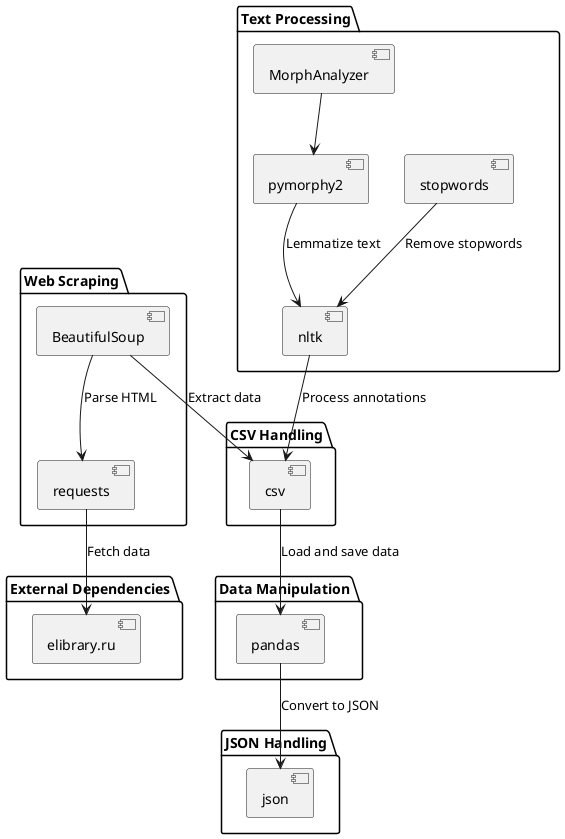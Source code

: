 @startuml

package "Web Scraping" {
    [requests]
    [BeautifulSoup]
}


package "CSV Handling" {
    [csv]
}

package "Text Processing" {
    [nltk]
    [pymorphy2]
    [stopwords]
    [MorphAnalyzer]
}

package "Data Manipulation" {
    [pandas]
}

package "JSON Handling" {
    [json]
}

package "External Dependencies" {
    [elibrary.ru]
}

[requests] --> [elibrary.ru] : Fetch data
[BeautifulSoup] --> [requests] : Parse HTML

[BeautifulSoup] --> [csv] : Extract data


[nltk] --> [csv] : Process annotations
[pymorphy2] --> [nltk] : Lemmatize text
[stopwords] --> [nltk] : Remove stopwords
[MorphAnalyzer] --> [pymorphy2]

[csv] --> [pandas] : Load and save data

[pandas] --> [json] : Convert to JSON

@enduml
